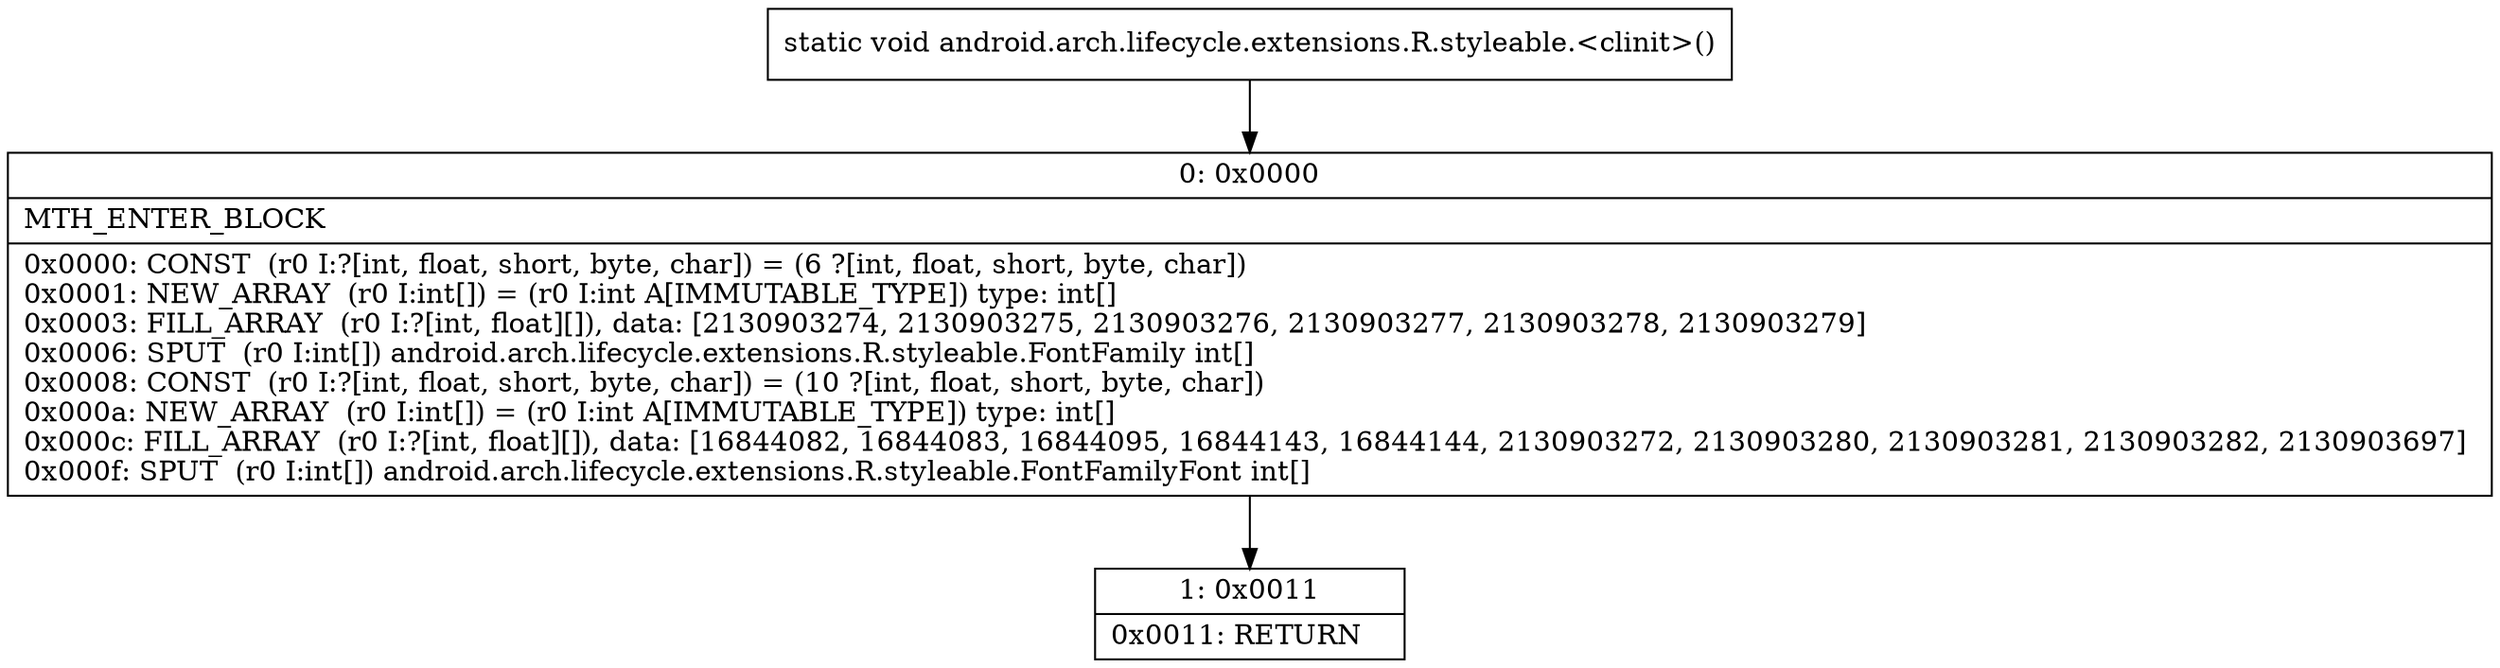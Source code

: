 digraph "CFG forandroid.arch.lifecycle.extensions.R.styleable.\<clinit\>()V" {
Node_0 [shape=record,label="{0\:\ 0x0000|MTH_ENTER_BLOCK\l|0x0000: CONST  (r0 I:?[int, float, short, byte, char]) = (6 ?[int, float, short, byte, char]) \l0x0001: NEW_ARRAY  (r0 I:int[]) = (r0 I:int A[IMMUTABLE_TYPE]) type: int[] \l0x0003: FILL_ARRAY  (r0 I:?[int, float][]), data: [2130903274, 2130903275, 2130903276, 2130903277, 2130903278, 2130903279] \l0x0006: SPUT  (r0 I:int[]) android.arch.lifecycle.extensions.R.styleable.FontFamily int[] \l0x0008: CONST  (r0 I:?[int, float, short, byte, char]) = (10 ?[int, float, short, byte, char]) \l0x000a: NEW_ARRAY  (r0 I:int[]) = (r0 I:int A[IMMUTABLE_TYPE]) type: int[] \l0x000c: FILL_ARRAY  (r0 I:?[int, float][]), data: [16844082, 16844083, 16844095, 16844143, 16844144, 2130903272, 2130903280, 2130903281, 2130903282, 2130903697] \l0x000f: SPUT  (r0 I:int[]) android.arch.lifecycle.extensions.R.styleable.FontFamilyFont int[] \l}"];
Node_1 [shape=record,label="{1\:\ 0x0011|0x0011: RETURN   \l}"];
MethodNode[shape=record,label="{static void android.arch.lifecycle.extensions.R.styleable.\<clinit\>() }"];
MethodNode -> Node_0;
Node_0 -> Node_1;
}

